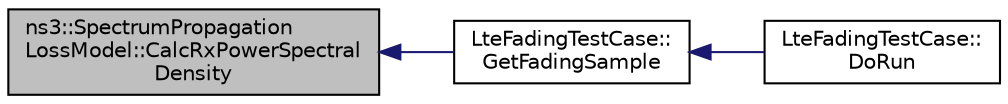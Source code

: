 digraph "ns3::SpectrumPropagationLossModel::CalcRxPowerSpectralDensity"
{
  edge [fontname="Helvetica",fontsize="10",labelfontname="Helvetica",labelfontsize="10"];
  node [fontname="Helvetica",fontsize="10",shape=record];
  rankdir="LR";
  Node1 [label="ns3::SpectrumPropagation\lLossModel::CalcRxPowerSpectral\lDensity",height=0.2,width=0.4,color="black", fillcolor="grey75", style="filled", fontcolor="black"];
  Node1 -> Node2 [dir="back",color="midnightblue",fontsize="10",style="solid"];
  Node2 [label="LteFadingTestCase::\lGetFadingSample",height=0.2,width=0.4,color="black", fillcolor="white", style="filled",URL="$d3/de9/classLteFadingTestCase.html#a76b41a3b76ff79eca2f2ea5f4973e3be"];
  Node2 -> Node3 [dir="back",color="midnightblue",fontsize="10",style="solid"];
  Node3 [label="LteFadingTestCase::\lDoRun",height=0.2,width=0.4,color="black", fillcolor="white", style="filled",URL="$d3/de9/classLteFadingTestCase.html#af4d79285b8c87cc46d637330961f2655",tooltip="Implementation to actually run this TestCase. "];
}
